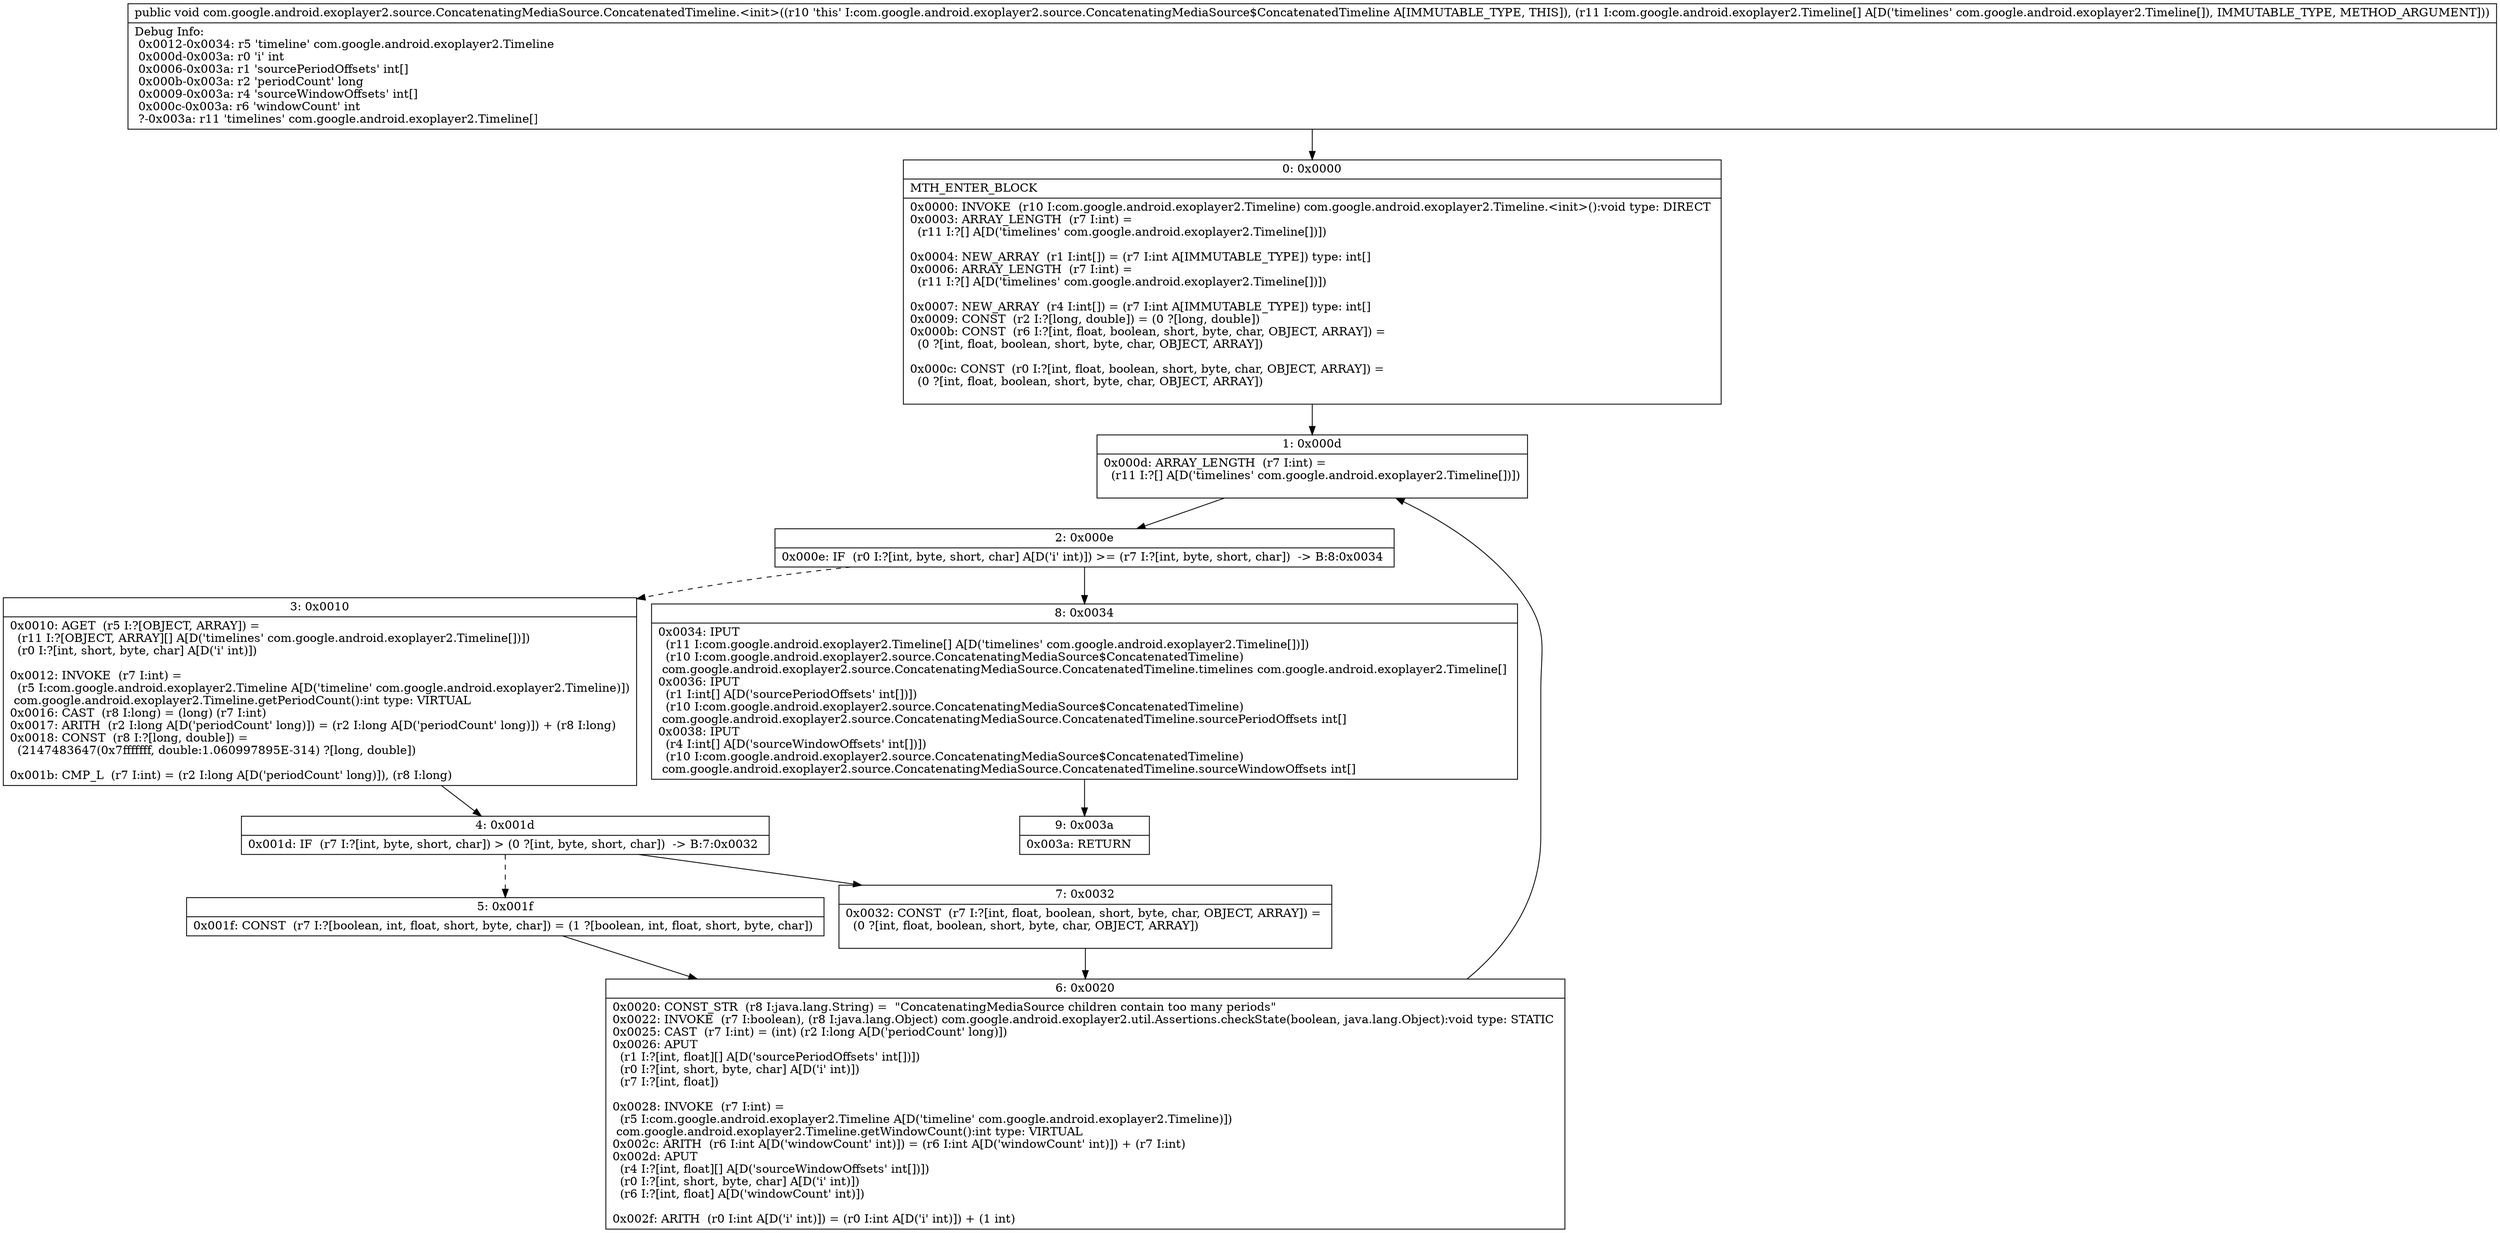 digraph "CFG forcom.google.android.exoplayer2.source.ConcatenatingMediaSource.ConcatenatedTimeline.\<init\>([Lcom\/google\/android\/exoplayer2\/Timeline;)V" {
Node_0 [shape=record,label="{0\:\ 0x0000|MTH_ENTER_BLOCK\l|0x0000: INVOKE  (r10 I:com.google.android.exoplayer2.Timeline) com.google.android.exoplayer2.Timeline.\<init\>():void type: DIRECT \l0x0003: ARRAY_LENGTH  (r7 I:int) = \l  (r11 I:?[] A[D('timelines' com.google.android.exoplayer2.Timeline[])])\l \l0x0004: NEW_ARRAY  (r1 I:int[]) = (r7 I:int A[IMMUTABLE_TYPE]) type: int[] \l0x0006: ARRAY_LENGTH  (r7 I:int) = \l  (r11 I:?[] A[D('timelines' com.google.android.exoplayer2.Timeline[])])\l \l0x0007: NEW_ARRAY  (r4 I:int[]) = (r7 I:int A[IMMUTABLE_TYPE]) type: int[] \l0x0009: CONST  (r2 I:?[long, double]) = (0 ?[long, double]) \l0x000b: CONST  (r6 I:?[int, float, boolean, short, byte, char, OBJECT, ARRAY]) = \l  (0 ?[int, float, boolean, short, byte, char, OBJECT, ARRAY])\l \l0x000c: CONST  (r0 I:?[int, float, boolean, short, byte, char, OBJECT, ARRAY]) = \l  (0 ?[int, float, boolean, short, byte, char, OBJECT, ARRAY])\l \l}"];
Node_1 [shape=record,label="{1\:\ 0x000d|0x000d: ARRAY_LENGTH  (r7 I:int) = \l  (r11 I:?[] A[D('timelines' com.google.android.exoplayer2.Timeline[])])\l \l}"];
Node_2 [shape=record,label="{2\:\ 0x000e|0x000e: IF  (r0 I:?[int, byte, short, char] A[D('i' int)]) \>= (r7 I:?[int, byte, short, char])  \-\> B:8:0x0034 \l}"];
Node_3 [shape=record,label="{3\:\ 0x0010|0x0010: AGET  (r5 I:?[OBJECT, ARRAY]) = \l  (r11 I:?[OBJECT, ARRAY][] A[D('timelines' com.google.android.exoplayer2.Timeline[])])\l  (r0 I:?[int, short, byte, char] A[D('i' int)])\l \l0x0012: INVOKE  (r7 I:int) = \l  (r5 I:com.google.android.exoplayer2.Timeline A[D('timeline' com.google.android.exoplayer2.Timeline)])\l com.google.android.exoplayer2.Timeline.getPeriodCount():int type: VIRTUAL \l0x0016: CAST  (r8 I:long) = (long) (r7 I:int) \l0x0017: ARITH  (r2 I:long A[D('periodCount' long)]) = (r2 I:long A[D('periodCount' long)]) + (r8 I:long) \l0x0018: CONST  (r8 I:?[long, double]) = \l  (2147483647(0x7fffffff, double:1.060997895E\-314) ?[long, double])\l \l0x001b: CMP_L  (r7 I:int) = (r2 I:long A[D('periodCount' long)]), (r8 I:long) \l}"];
Node_4 [shape=record,label="{4\:\ 0x001d|0x001d: IF  (r7 I:?[int, byte, short, char]) \> (0 ?[int, byte, short, char])  \-\> B:7:0x0032 \l}"];
Node_5 [shape=record,label="{5\:\ 0x001f|0x001f: CONST  (r7 I:?[boolean, int, float, short, byte, char]) = (1 ?[boolean, int, float, short, byte, char]) \l}"];
Node_6 [shape=record,label="{6\:\ 0x0020|0x0020: CONST_STR  (r8 I:java.lang.String) =  \"ConcatenatingMediaSource children contain too many periods\" \l0x0022: INVOKE  (r7 I:boolean), (r8 I:java.lang.Object) com.google.android.exoplayer2.util.Assertions.checkState(boolean, java.lang.Object):void type: STATIC \l0x0025: CAST  (r7 I:int) = (int) (r2 I:long A[D('periodCount' long)]) \l0x0026: APUT  \l  (r1 I:?[int, float][] A[D('sourcePeriodOffsets' int[])])\l  (r0 I:?[int, short, byte, char] A[D('i' int)])\l  (r7 I:?[int, float])\l \l0x0028: INVOKE  (r7 I:int) = \l  (r5 I:com.google.android.exoplayer2.Timeline A[D('timeline' com.google.android.exoplayer2.Timeline)])\l com.google.android.exoplayer2.Timeline.getWindowCount():int type: VIRTUAL \l0x002c: ARITH  (r6 I:int A[D('windowCount' int)]) = (r6 I:int A[D('windowCount' int)]) + (r7 I:int) \l0x002d: APUT  \l  (r4 I:?[int, float][] A[D('sourceWindowOffsets' int[])])\l  (r0 I:?[int, short, byte, char] A[D('i' int)])\l  (r6 I:?[int, float] A[D('windowCount' int)])\l \l0x002f: ARITH  (r0 I:int A[D('i' int)]) = (r0 I:int A[D('i' int)]) + (1 int) \l}"];
Node_7 [shape=record,label="{7\:\ 0x0032|0x0032: CONST  (r7 I:?[int, float, boolean, short, byte, char, OBJECT, ARRAY]) = \l  (0 ?[int, float, boolean, short, byte, char, OBJECT, ARRAY])\l \l}"];
Node_8 [shape=record,label="{8\:\ 0x0034|0x0034: IPUT  \l  (r11 I:com.google.android.exoplayer2.Timeline[] A[D('timelines' com.google.android.exoplayer2.Timeline[])])\l  (r10 I:com.google.android.exoplayer2.source.ConcatenatingMediaSource$ConcatenatedTimeline)\l com.google.android.exoplayer2.source.ConcatenatingMediaSource.ConcatenatedTimeline.timelines com.google.android.exoplayer2.Timeline[] \l0x0036: IPUT  \l  (r1 I:int[] A[D('sourcePeriodOffsets' int[])])\l  (r10 I:com.google.android.exoplayer2.source.ConcatenatingMediaSource$ConcatenatedTimeline)\l com.google.android.exoplayer2.source.ConcatenatingMediaSource.ConcatenatedTimeline.sourcePeriodOffsets int[] \l0x0038: IPUT  \l  (r4 I:int[] A[D('sourceWindowOffsets' int[])])\l  (r10 I:com.google.android.exoplayer2.source.ConcatenatingMediaSource$ConcatenatedTimeline)\l com.google.android.exoplayer2.source.ConcatenatingMediaSource.ConcatenatedTimeline.sourceWindowOffsets int[] \l}"];
Node_9 [shape=record,label="{9\:\ 0x003a|0x003a: RETURN   \l}"];
MethodNode[shape=record,label="{public void com.google.android.exoplayer2.source.ConcatenatingMediaSource.ConcatenatedTimeline.\<init\>((r10 'this' I:com.google.android.exoplayer2.source.ConcatenatingMediaSource$ConcatenatedTimeline A[IMMUTABLE_TYPE, THIS]), (r11 I:com.google.android.exoplayer2.Timeline[] A[D('timelines' com.google.android.exoplayer2.Timeline[]), IMMUTABLE_TYPE, METHOD_ARGUMENT]))  | Debug Info:\l  0x0012\-0x0034: r5 'timeline' com.google.android.exoplayer2.Timeline\l  0x000d\-0x003a: r0 'i' int\l  0x0006\-0x003a: r1 'sourcePeriodOffsets' int[]\l  0x000b\-0x003a: r2 'periodCount' long\l  0x0009\-0x003a: r4 'sourceWindowOffsets' int[]\l  0x000c\-0x003a: r6 'windowCount' int\l  ?\-0x003a: r11 'timelines' com.google.android.exoplayer2.Timeline[]\l}"];
MethodNode -> Node_0;
Node_0 -> Node_1;
Node_1 -> Node_2;
Node_2 -> Node_3[style=dashed];
Node_2 -> Node_8;
Node_3 -> Node_4;
Node_4 -> Node_5[style=dashed];
Node_4 -> Node_7;
Node_5 -> Node_6;
Node_6 -> Node_1;
Node_7 -> Node_6;
Node_8 -> Node_9;
}

